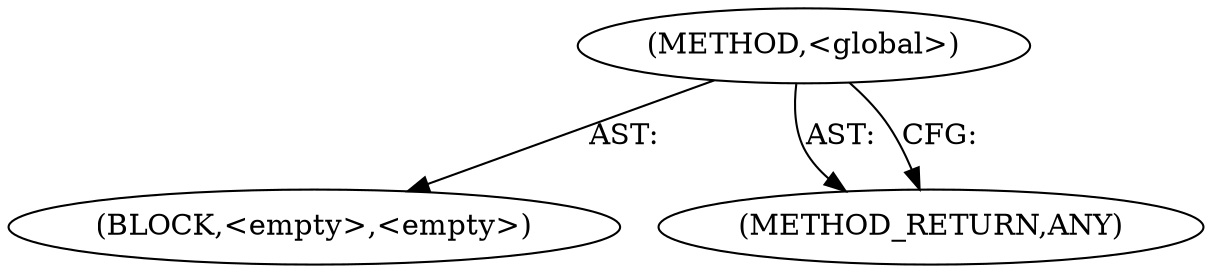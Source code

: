 digraph "&lt;global&gt;" {  
"77972" [label = <(METHOD,&lt;global&gt;)> ]
"77973" [label = <(BLOCK,&lt;empty&gt;,&lt;empty&gt;)> ]
"77974" [label = <(METHOD_RETURN,ANY)> ]
  "77972" -> "77973"  [ label = "AST: "] 
  "77972" -> "77974"  [ label = "AST: "] 
  "77972" -> "77974"  [ label = "CFG: "] 
}
